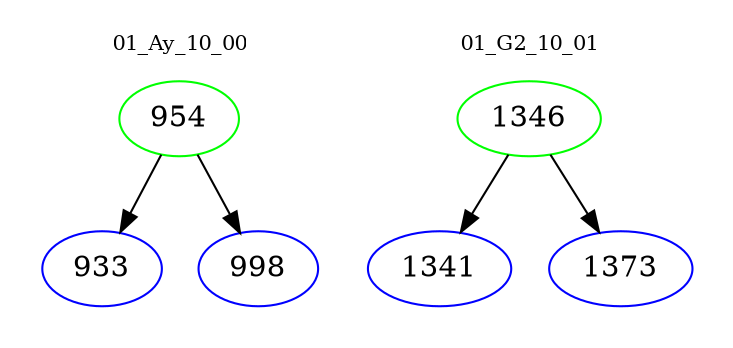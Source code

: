 digraph{
subgraph cluster_0 {
color = white
label = "01_Ay_10_00";
fontsize=10;
T0_954 [label="954", color="green"]
T0_954 -> T0_933 [color="black"]
T0_933 [label="933", color="blue"]
T0_954 -> T0_998 [color="black"]
T0_998 [label="998", color="blue"]
}
subgraph cluster_1 {
color = white
label = "01_G2_10_01";
fontsize=10;
T1_1346 [label="1346", color="green"]
T1_1346 -> T1_1341 [color="black"]
T1_1341 [label="1341", color="blue"]
T1_1346 -> T1_1373 [color="black"]
T1_1373 [label="1373", color="blue"]
}
}
